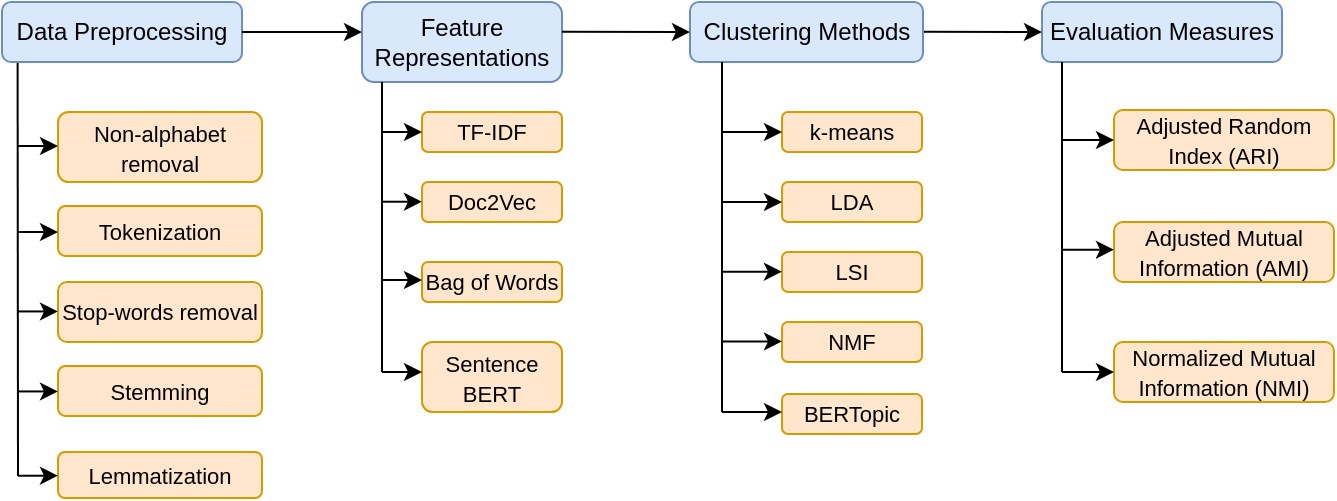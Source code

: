 <mxfile version="15.9.6" type="github">
  <diagram id="M1ZpAOgNYtpQCYuAGIOQ" name="Page-1">
    <mxGraphModel dx="813" dy="454" grid="1" gridSize="10" guides="1" tooltips="1" connect="1" arrows="1" fold="1" page="1" pageScale="1" pageWidth="827" pageHeight="1169" math="0" shadow="0">
      <root>
        <mxCell id="0" />
        <mxCell id="1" parent="0" />
        <mxCell id="nd5seve6t5SzBQT19v9r-1" value="Data Preprocessing" style="rounded=1;whiteSpace=wrap;html=1;fillColor=#dae8fc;strokeColor=#6c8ebf;" vertex="1" parent="1">
          <mxGeometry x="70" y="65" width="120" height="30" as="geometry" />
        </mxCell>
        <mxCell id="nd5seve6t5SzBQT19v9r-2" value="Feature Representations" style="rounded=1;whiteSpace=wrap;html=1;fillColor=#dae8fc;strokeColor=#6c8ebf;" vertex="1" parent="1">
          <mxGeometry x="250" y="65" width="100" height="40" as="geometry" />
        </mxCell>
        <mxCell id="nd5seve6t5SzBQT19v9r-3" value="Clustering Methods" style="rounded=1;whiteSpace=wrap;html=1;fillColor=#dae8fc;strokeColor=#6c8ebf;" vertex="1" parent="1">
          <mxGeometry x="414" y="65" width="116.5" height="30" as="geometry" />
        </mxCell>
        <mxCell id="nd5seve6t5SzBQT19v9r-4" value="Evaluation Measures" style="rounded=1;whiteSpace=wrap;html=1;fillColor=#dae8fc;strokeColor=#6c8ebf;" vertex="1" parent="1">
          <mxGeometry x="590" y="65" width="120" height="30" as="geometry" />
        </mxCell>
        <mxCell id="nd5seve6t5SzBQT19v9r-5" value="&lt;font style=&quot;font-size: 11px&quot;&gt;Non-alphabet removal&lt;/font&gt;" style="rounded=1;whiteSpace=wrap;html=1;fillColor=#ffe6cc;strokeColor=#d79b00;" vertex="1" parent="1">
          <mxGeometry x="98" y="120" width="102" height="35" as="geometry" />
        </mxCell>
        <mxCell id="nd5seve6t5SzBQT19v9r-6" value="&lt;font style=&quot;font-size: 11px&quot;&gt;Tokenization&lt;/font&gt;" style="rounded=1;whiteSpace=wrap;html=1;fillColor=#ffe6cc;strokeColor=#d79b00;" vertex="1" parent="1">
          <mxGeometry x="98" y="167" width="102" height="25" as="geometry" />
        </mxCell>
        <mxCell id="nd5seve6t5SzBQT19v9r-7" value="&lt;font style=&quot;font-size: 11px&quot;&gt;Stop-words removal&lt;/font&gt;" style="rounded=1;whiteSpace=wrap;html=1;fillColor=#ffe6cc;strokeColor=#d79b00;" vertex="1" parent="1">
          <mxGeometry x="98" y="205" width="102" height="30" as="geometry" />
        </mxCell>
        <mxCell id="nd5seve6t5SzBQT19v9r-8" value="&lt;font style=&quot;font-size: 11px&quot;&gt;Stemming&lt;/font&gt;" style="rounded=1;whiteSpace=wrap;html=1;fillColor=#ffe6cc;strokeColor=#d79b00;" vertex="1" parent="1">
          <mxGeometry x="98" y="247" width="102" height="25" as="geometry" />
        </mxCell>
        <mxCell id="nd5seve6t5SzBQT19v9r-9" value="&lt;font style=&quot;font-size: 11px&quot;&gt;Lemmatization&lt;/font&gt;" style="rounded=1;whiteSpace=wrap;html=1;fillColor=#ffe6cc;strokeColor=#d79b00;" vertex="1" parent="1">
          <mxGeometry x="98" y="290" width="102" height="23" as="geometry" />
        </mxCell>
        <mxCell id="nd5seve6t5SzBQT19v9r-10" value="&lt;font style=&quot;font-size: 11px&quot;&gt;TF-IDF&lt;/font&gt;" style="rounded=1;whiteSpace=wrap;html=1;fillColor=#ffe6cc;strokeColor=#d79b00;" vertex="1" parent="1">
          <mxGeometry x="280" y="120" width="70" height="20" as="geometry" />
        </mxCell>
        <mxCell id="nd5seve6t5SzBQT19v9r-11" value="&lt;font style=&quot;font-size: 11px&quot;&gt;Doc2Vec&lt;/font&gt;" style="rounded=1;whiteSpace=wrap;html=1;fillColor=#ffe6cc;strokeColor=#d79b00;" vertex="1" parent="1">
          <mxGeometry x="280" y="155" width="70" height="20" as="geometry" />
        </mxCell>
        <mxCell id="nd5seve6t5SzBQT19v9r-12" value="&lt;font style=&quot;font-size: 11px&quot;&gt;Bag of Words&lt;/font&gt;" style="rounded=1;whiteSpace=wrap;html=1;fillColor=#ffe6cc;strokeColor=#d79b00;" vertex="1" parent="1">
          <mxGeometry x="280" y="195" width="70" height="20" as="geometry" />
        </mxCell>
        <mxCell id="nd5seve6t5SzBQT19v9r-13" value="&lt;font style=&quot;font-size: 11px&quot;&gt;Sentence BERT&lt;/font&gt;" style="rounded=1;whiteSpace=wrap;html=1;fillColor=#ffe6cc;strokeColor=#d79b00;" vertex="1" parent="1">
          <mxGeometry x="280" y="235" width="70" height="35" as="geometry" />
        </mxCell>
        <mxCell id="nd5seve6t5SzBQT19v9r-14" value="&lt;font style=&quot;font-size: 11px&quot;&gt;k-means&lt;/font&gt;" style="rounded=1;whiteSpace=wrap;html=1;fillColor=#ffe6cc;strokeColor=#d79b00;" vertex="1" parent="1">
          <mxGeometry x="460" y="120" width="70" height="20" as="geometry" />
        </mxCell>
        <mxCell id="nd5seve6t5SzBQT19v9r-15" value="&lt;span style=&quot;font-size: 11px&quot;&gt;LDA&lt;/span&gt;" style="rounded=1;whiteSpace=wrap;html=1;fillColor=#ffe6cc;strokeColor=#d79b00;" vertex="1" parent="1">
          <mxGeometry x="460" y="155" width="70" height="20" as="geometry" />
        </mxCell>
        <mxCell id="nd5seve6t5SzBQT19v9r-16" value="&lt;font style=&quot;font-size: 11px&quot;&gt;LSI&lt;/font&gt;" style="rounded=1;whiteSpace=wrap;html=1;fillColor=#ffe6cc;strokeColor=#d79b00;" vertex="1" parent="1">
          <mxGeometry x="460" y="190" width="70" height="20" as="geometry" />
        </mxCell>
        <mxCell id="nd5seve6t5SzBQT19v9r-17" value="&lt;font style=&quot;font-size: 11px&quot;&gt;NMF&lt;/font&gt;" style="rounded=1;whiteSpace=wrap;html=1;fillColor=#ffe6cc;strokeColor=#d79b00;" vertex="1" parent="1">
          <mxGeometry x="460" y="225" width="70" height="20" as="geometry" />
        </mxCell>
        <mxCell id="nd5seve6t5SzBQT19v9r-18" value="&lt;font style=&quot;font-size: 11px&quot;&gt;BERTopic&lt;/font&gt;" style="rounded=1;whiteSpace=wrap;html=1;fillColor=#ffe6cc;strokeColor=#d79b00;" vertex="1" parent="1">
          <mxGeometry x="460" y="261" width="70" height="20" as="geometry" />
        </mxCell>
        <mxCell id="nd5seve6t5SzBQT19v9r-19" value="&lt;font style=&quot;font-size: 11px&quot;&gt;Adjusted Random Index (ARI)&lt;/font&gt;" style="rounded=1;whiteSpace=wrap;html=1;fillColor=#ffe6cc;strokeColor=#d79b00;" vertex="1" parent="1">
          <mxGeometry x="626" y="119" width="110" height="30" as="geometry" />
        </mxCell>
        <mxCell id="nd5seve6t5SzBQT19v9r-21" value="&lt;font style=&quot;font-size: 11px&quot;&gt;Adjusted Mutual Information (AMI)&lt;/font&gt;" style="rounded=1;whiteSpace=wrap;html=1;fillColor=#ffe6cc;strokeColor=#d79b00;" vertex="1" parent="1">
          <mxGeometry x="626" y="175" width="110" height="30" as="geometry" />
        </mxCell>
        <mxCell id="nd5seve6t5SzBQT19v9r-22" value="&lt;font style=&quot;font-size: 11px&quot;&gt;Normalized Mutual Information (NMI)&lt;/font&gt;" style="rounded=1;whiteSpace=wrap;html=1;fillColor=#ffe6cc;strokeColor=#d79b00;" vertex="1" parent="1">
          <mxGeometry x="626" y="235" width="110" height="30" as="geometry" />
        </mxCell>
        <mxCell id="nd5seve6t5SzBQT19v9r-23" value="" style="endArrow=none;html=1;rounded=0;entryX=0.065;entryY=0.948;entryDx=0;entryDy=0;entryPerimeter=0;" edge="1" parent="1">
          <mxGeometry width="50" height="50" relative="1" as="geometry">
            <mxPoint x="78" y="302" as="sourcePoint" />
            <mxPoint x="77.8" y="95.44" as="targetPoint" />
          </mxGeometry>
        </mxCell>
        <mxCell id="nd5seve6t5SzBQT19v9r-24" value="" style="endArrow=none;html=1;rounded=0;entryX=0.065;entryY=0.948;entryDx=0;entryDy=0;entryPerimeter=0;" edge="1" parent="1">
          <mxGeometry width="50" height="50" relative="1" as="geometry">
            <mxPoint x="260" y="250" as="sourcePoint" />
            <mxPoint x="260.0" y="105.0" as="targetPoint" />
          </mxGeometry>
        </mxCell>
        <mxCell id="nd5seve6t5SzBQT19v9r-26" value="" style="endArrow=none;html=1;rounded=0;entryX=0.065;entryY=0.948;entryDx=0;entryDy=0;entryPerimeter=0;" edge="1" parent="1">
          <mxGeometry width="50" height="50" relative="1" as="geometry">
            <mxPoint x="430" y="270" as="sourcePoint" />
            <mxPoint x="430" y="95.0" as="targetPoint" />
          </mxGeometry>
        </mxCell>
        <mxCell id="nd5seve6t5SzBQT19v9r-27" value="" style="endArrow=none;html=1;rounded=0;entryX=0.065;entryY=0.948;entryDx=0;entryDy=0;entryPerimeter=0;" edge="1" parent="1">
          <mxGeometry width="50" height="50" relative="1" as="geometry">
            <mxPoint x="600" y="250" as="sourcePoint" />
            <mxPoint x="600" y="95.0" as="targetPoint" />
          </mxGeometry>
        </mxCell>
        <mxCell id="nd5seve6t5SzBQT19v9r-28" value="" style="endArrow=classic;html=1;rounded=0;" edge="1" parent="1">
          <mxGeometry width="50" height="50" relative="1" as="geometry">
            <mxPoint x="78" y="137" as="sourcePoint" />
            <mxPoint x="98" y="137" as="targetPoint" />
          </mxGeometry>
        </mxCell>
        <mxCell id="nd5seve6t5SzBQT19v9r-29" value="" style="endArrow=classic;html=1;rounded=0;" edge="1" parent="1">
          <mxGeometry width="50" height="50" relative="1" as="geometry">
            <mxPoint x="78" y="180" as="sourcePoint" />
            <mxPoint x="98" y="180" as="targetPoint" />
          </mxGeometry>
        </mxCell>
        <mxCell id="nd5seve6t5SzBQT19v9r-30" value="" style="endArrow=classic;html=1;rounded=0;" edge="1" parent="1">
          <mxGeometry width="50" height="50" relative="1" as="geometry">
            <mxPoint x="78" y="219.72" as="sourcePoint" />
            <mxPoint x="98" y="219.72" as="targetPoint" />
          </mxGeometry>
        </mxCell>
        <mxCell id="nd5seve6t5SzBQT19v9r-32" value="" style="endArrow=classic;html=1;rounded=0;" edge="1" parent="1">
          <mxGeometry width="50" height="50" relative="1" as="geometry">
            <mxPoint x="78" y="259.72" as="sourcePoint" />
            <mxPoint x="98" y="259.72" as="targetPoint" />
          </mxGeometry>
        </mxCell>
        <mxCell id="nd5seve6t5SzBQT19v9r-33" value="" style="endArrow=classic;html=1;rounded=0;" edge="1" parent="1">
          <mxGeometry width="50" height="50" relative="1" as="geometry">
            <mxPoint x="78" y="301.86" as="sourcePoint" />
            <mxPoint x="98" y="301.86" as="targetPoint" />
          </mxGeometry>
        </mxCell>
        <mxCell id="nd5seve6t5SzBQT19v9r-34" value="" style="endArrow=classic;html=1;rounded=0;" edge="1" parent="1">
          <mxGeometry width="50" height="50" relative="1" as="geometry">
            <mxPoint x="260" y="130" as="sourcePoint" />
            <mxPoint x="280" y="130" as="targetPoint" />
          </mxGeometry>
        </mxCell>
        <mxCell id="nd5seve6t5SzBQT19v9r-35" value="" style="endArrow=classic;html=1;rounded=0;" edge="1" parent="1">
          <mxGeometry width="50" height="50" relative="1" as="geometry">
            <mxPoint x="260" y="250.0" as="sourcePoint" />
            <mxPoint x="280" y="250.0" as="targetPoint" />
          </mxGeometry>
        </mxCell>
        <mxCell id="nd5seve6t5SzBQT19v9r-36" value="" style="endArrow=classic;html=1;rounded=0;" edge="1" parent="1">
          <mxGeometry width="50" height="50" relative="1" as="geometry">
            <mxPoint x="260" y="204.0" as="sourcePoint" />
            <mxPoint x="280" y="204.0" as="targetPoint" />
          </mxGeometry>
        </mxCell>
        <mxCell id="nd5seve6t5SzBQT19v9r-37" value="" style="endArrow=classic;html=1;rounded=0;" edge="1" parent="1">
          <mxGeometry width="50" height="50" relative="1" as="geometry">
            <mxPoint x="260" y="164.86" as="sourcePoint" />
            <mxPoint x="280" y="164.86" as="targetPoint" />
          </mxGeometry>
        </mxCell>
        <mxCell id="nd5seve6t5SzBQT19v9r-38" value="" style="endArrow=classic;html=1;rounded=0;entryX=0;entryY=0.5;entryDx=0;entryDy=0;" edge="1" parent="1" target="nd5seve6t5SzBQT19v9r-14">
          <mxGeometry width="50" height="50" relative="1" as="geometry">
            <mxPoint x="430" y="130" as="sourcePoint" />
            <mxPoint x="520" y="140" as="targetPoint" />
          </mxGeometry>
        </mxCell>
        <mxCell id="nd5seve6t5SzBQT19v9r-39" value="" style="endArrow=classic;html=1;rounded=0;entryX=0;entryY=0.5;entryDx=0;entryDy=0;" edge="1" parent="1">
          <mxGeometry width="50" height="50" relative="1" as="geometry">
            <mxPoint x="430" y="165.0" as="sourcePoint" />
            <mxPoint x="460" y="165.0" as="targetPoint" />
          </mxGeometry>
        </mxCell>
        <mxCell id="nd5seve6t5SzBQT19v9r-40" value="" style="endArrow=classic;html=1;rounded=0;entryX=0;entryY=0.5;entryDx=0;entryDy=0;" edge="1" parent="1">
          <mxGeometry width="50" height="50" relative="1" as="geometry">
            <mxPoint x="430" y="199.86" as="sourcePoint" />
            <mxPoint x="460" y="199.86" as="targetPoint" />
          </mxGeometry>
        </mxCell>
        <mxCell id="nd5seve6t5SzBQT19v9r-41" value="" style="endArrow=classic;html=1;rounded=0;entryX=0;entryY=0.5;entryDx=0;entryDy=0;" edge="1" parent="1">
          <mxGeometry width="50" height="50" relative="1" as="geometry">
            <mxPoint x="430" y="234.72" as="sourcePoint" />
            <mxPoint x="460" y="234.72" as="targetPoint" />
          </mxGeometry>
        </mxCell>
        <mxCell id="nd5seve6t5SzBQT19v9r-42" value="" style="endArrow=classic;html=1;rounded=0;entryX=0;entryY=0.5;entryDx=0;entryDy=0;" edge="1" parent="1">
          <mxGeometry width="50" height="50" relative="1" as="geometry">
            <mxPoint x="430" y="270.0" as="sourcePoint" />
            <mxPoint x="460" y="270.0" as="targetPoint" />
          </mxGeometry>
        </mxCell>
        <mxCell id="nd5seve6t5SzBQT19v9r-45" value="" style="endArrow=classic;html=1;rounded=0;entryX=0;entryY=0.5;entryDx=0;entryDy=0;" edge="1" parent="1" target="nd5seve6t5SzBQT19v9r-19">
          <mxGeometry width="50" height="50" relative="1" as="geometry">
            <mxPoint x="600" y="134" as="sourcePoint" />
            <mxPoint x="625.23" y="133.82" as="targetPoint" />
          </mxGeometry>
        </mxCell>
        <mxCell id="nd5seve6t5SzBQT19v9r-46" value="" style="endArrow=classic;html=1;rounded=0;entryX=0;entryY=0.5;entryDx=0;entryDy=0;" edge="1" parent="1">
          <mxGeometry width="50" height="50" relative="1" as="geometry">
            <mxPoint x="600" y="188.86" as="sourcePoint" />
            <mxPoint x="626" y="188.86" as="targetPoint" />
          </mxGeometry>
        </mxCell>
        <mxCell id="nd5seve6t5SzBQT19v9r-47" value="" style="endArrow=classic;html=1;rounded=0;entryX=0;entryY=0.5;entryDx=0;entryDy=0;" edge="1" parent="1">
          <mxGeometry width="50" height="50" relative="1" as="geometry">
            <mxPoint x="600" y="250" as="sourcePoint" />
            <mxPoint x="626" y="250" as="targetPoint" />
          </mxGeometry>
        </mxCell>
        <mxCell id="nd5seve6t5SzBQT19v9r-48" value="" style="endArrow=classic;html=1;rounded=0;exitX=1;exitY=0.5;exitDx=0;exitDy=0;" edge="1" parent="1" source="nd5seve6t5SzBQT19v9r-1">
          <mxGeometry width="50" height="50" relative="1" as="geometry">
            <mxPoint x="210" y="100" as="sourcePoint" />
            <mxPoint x="250" y="80" as="targetPoint" />
          </mxGeometry>
        </mxCell>
        <mxCell id="nd5seve6t5SzBQT19v9r-49" value="" style="endArrow=classic;html=1;rounded=0;exitX=1;exitY=0.5;exitDx=0;exitDy=0;entryX=0;entryY=0.5;entryDx=0;entryDy=0;" edge="1" parent="1" target="nd5seve6t5SzBQT19v9r-4">
          <mxGeometry width="50" height="50" relative="1" as="geometry">
            <mxPoint x="531" y="79.83" as="sourcePoint" />
            <mxPoint x="591" y="80" as="targetPoint" />
          </mxGeometry>
        </mxCell>
        <mxCell id="nd5seve6t5SzBQT19v9r-50" value="" style="endArrow=classic;html=1;rounded=0;exitX=1;exitY=0.5;exitDx=0;exitDy=0;entryX=0;entryY=0.5;entryDx=0;entryDy=0;" edge="1" parent="1" target="nd5seve6t5SzBQT19v9r-3">
          <mxGeometry width="50" height="50" relative="1" as="geometry">
            <mxPoint x="350" y="79.83" as="sourcePoint" />
            <mxPoint x="410" y="80" as="targetPoint" />
          </mxGeometry>
        </mxCell>
      </root>
    </mxGraphModel>
  </diagram>
</mxfile>
